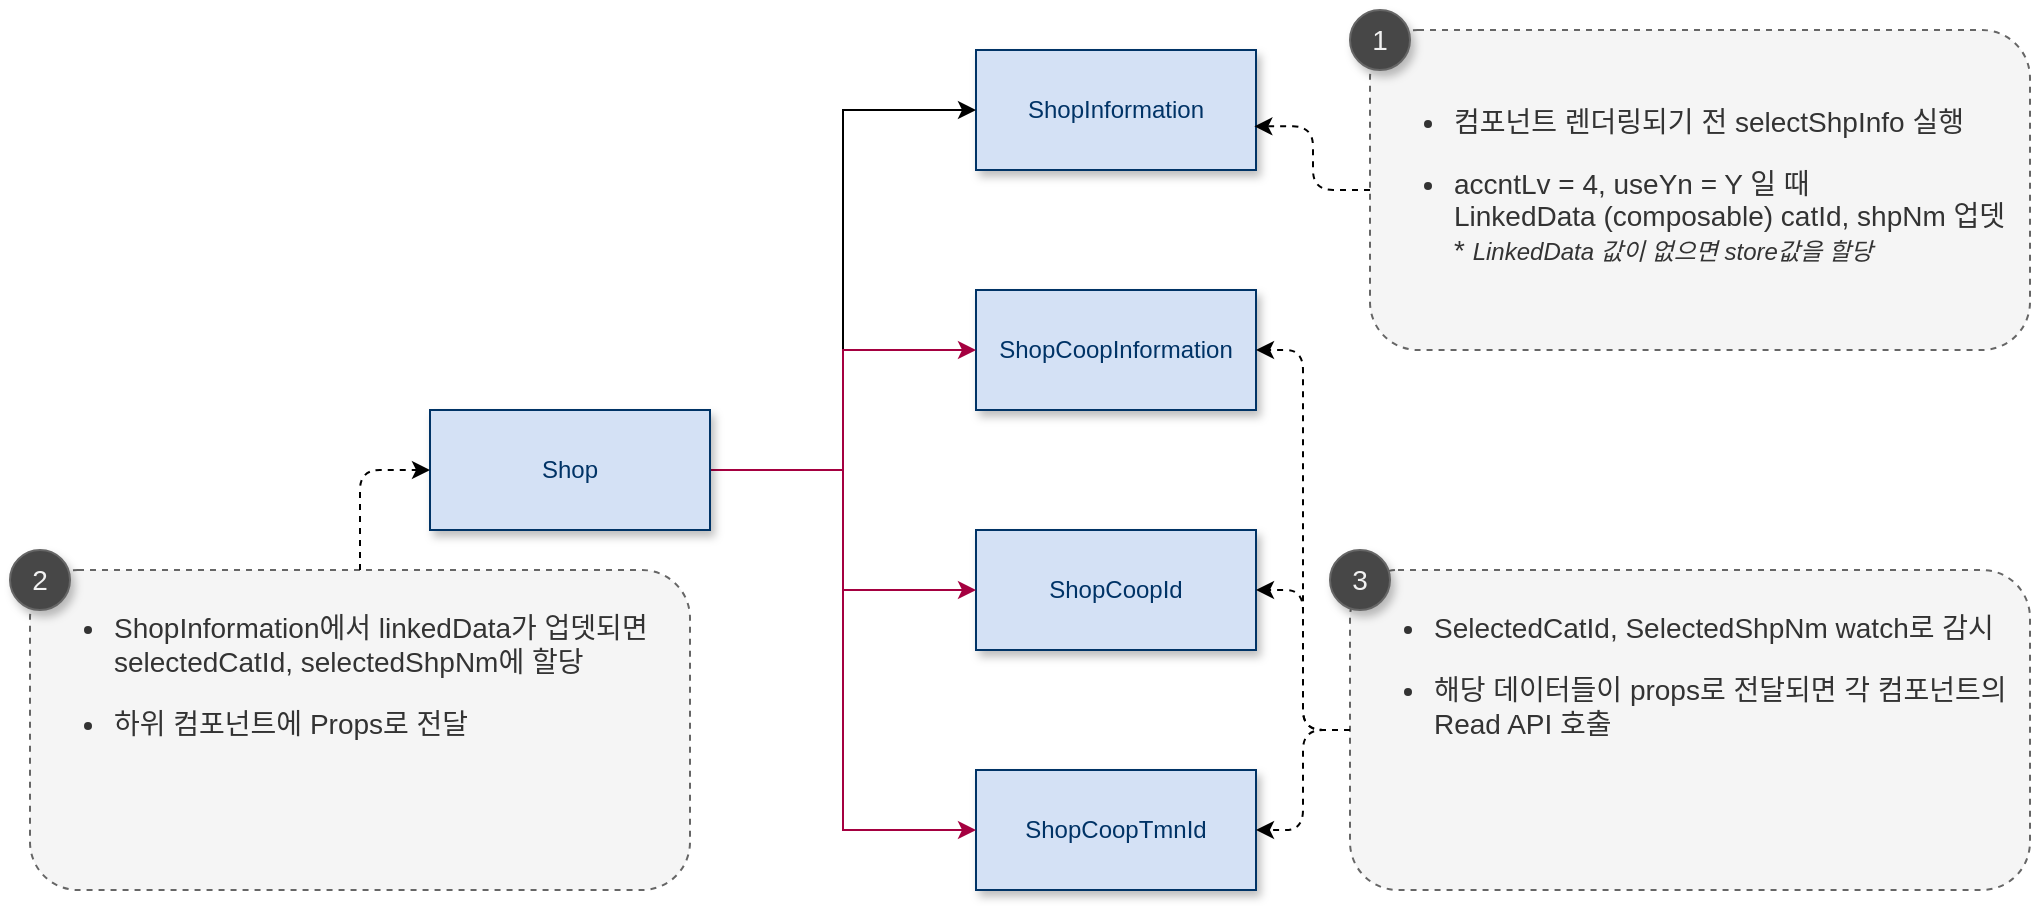 <mxfile version="20.8.20" type="github">
  <diagram name="Page-1" id="efa7a0a1-bf9b-a30e-e6df-94a7791c09e9">
    <mxGraphModel dx="2437" dy="1188" grid="1" gridSize="10" guides="1" tooltips="1" connect="1" arrows="1" fold="1" page="1" pageScale="1" pageWidth="291" pageHeight="413" background="none" math="0" shadow="0">
      <root>
        <mxCell id="0" />
        <mxCell id="1" parent="0" />
        <mxCell id="iPtnCmBG9jLl53JPYMb8-154" value="" style="group" vertex="1" connectable="0" parent="1">
          <mxGeometry x="-500" y="180" width="1010" height="440" as="geometry" />
        </mxCell>
        <mxCell id="iPtnCmBG9jLl53JPYMb8-116" value="ShopInformation" style="rounded=0;whiteSpace=wrap;html=1;fillColor=#D4E1F5;strokeColor=#003366;align=center;verticalAlign=middle;fontColor=#003366;shadow=1;flipH=1;flipV=1;" vertex="1" parent="iPtnCmBG9jLl53JPYMb8-154">
          <mxGeometry x="483" y="20" width="140" height="60" as="geometry" />
        </mxCell>
        <mxCell id="iPtnCmBG9jLl53JPYMb8-117" value="ShopCoopInformation" style="rounded=0;whiteSpace=wrap;html=1;fillColor=#D4E1F5;strokeColor=#003366;fontColor=#003366;shadow=1;flipH=1;flipV=1;" vertex="1" parent="iPtnCmBG9jLl53JPYMb8-154">
          <mxGeometry x="483" y="140" width="140" height="60" as="geometry" />
        </mxCell>
        <mxCell id="iPtnCmBG9jLl53JPYMb8-121" value="ShopCoopId" style="rounded=0;whiteSpace=wrap;html=1;fillColor=#D4E1F5;strokeColor=#003366;fontColor=#003366;shadow=1;flipH=1;flipV=1;" vertex="1" parent="iPtnCmBG9jLl53JPYMb8-154">
          <mxGeometry x="483" y="260" width="140" height="60" as="geometry" />
        </mxCell>
        <mxCell id="iPtnCmBG9jLl53JPYMb8-122" value="ShopCoopTmnId" style="rounded=0;whiteSpace=wrap;html=1;fillColor=#D4E1F5;strokeColor=#003366;fontColor=#003366;shadow=1;flipH=1;flipV=1;" vertex="1" parent="iPtnCmBG9jLl53JPYMb8-154">
          <mxGeometry x="483" y="380" width="140" height="60" as="geometry" />
        </mxCell>
        <mxCell id="iPtnCmBG9jLl53JPYMb8-125" style="edgeStyle=orthogonalEdgeStyle;rounded=0;orthogonalLoop=1;jettySize=auto;html=1;exitX=1;exitY=0.5;exitDx=0;exitDy=0;entryX=0;entryY=0.5;entryDx=0;entryDy=0;fontFamily=Helvetica;fontSize=12;fontColor=#003366;" edge="1" parent="iPtnCmBG9jLl53JPYMb8-154" source="iPtnCmBG9jLl53JPYMb8-124" target="iPtnCmBG9jLl53JPYMb8-116">
          <mxGeometry relative="1" as="geometry" />
        </mxCell>
        <mxCell id="iPtnCmBG9jLl53JPYMb8-126" style="edgeStyle=orthogonalEdgeStyle;rounded=0;orthogonalLoop=1;jettySize=auto;html=1;exitX=1;exitY=0.5;exitDx=0;exitDy=0;fontFamily=Helvetica;fontSize=12;fontColor=#003366;fillColor=#d80073;strokeColor=#A50040;" edge="1" parent="iPtnCmBG9jLl53JPYMb8-154" source="iPtnCmBG9jLl53JPYMb8-124" target="iPtnCmBG9jLl53JPYMb8-117">
          <mxGeometry relative="1" as="geometry" />
        </mxCell>
        <mxCell id="iPtnCmBG9jLl53JPYMb8-127" style="edgeStyle=orthogonalEdgeStyle;rounded=0;orthogonalLoop=1;jettySize=auto;html=1;exitX=1;exitY=0.5;exitDx=0;exitDy=0;fontFamily=Helvetica;fontSize=12;fontColor=#003366;fillColor=#d80073;strokeColor=#A50040;" edge="1" parent="iPtnCmBG9jLl53JPYMb8-154" source="iPtnCmBG9jLl53JPYMb8-124" target="iPtnCmBG9jLl53JPYMb8-121">
          <mxGeometry relative="1" as="geometry" />
        </mxCell>
        <mxCell id="iPtnCmBG9jLl53JPYMb8-128" style="edgeStyle=orthogonalEdgeStyle;rounded=0;orthogonalLoop=1;jettySize=auto;html=1;exitX=1;exitY=0.5;exitDx=0;exitDy=0;entryX=0;entryY=0.5;entryDx=0;entryDy=0;fontFamily=Helvetica;fontSize=12;fontColor=#003366;fillColor=#d80073;strokeColor=#A50040;" edge="1" parent="iPtnCmBG9jLl53JPYMb8-154" source="iPtnCmBG9jLl53JPYMb8-124" target="iPtnCmBG9jLl53JPYMb8-122">
          <mxGeometry relative="1" as="geometry" />
        </mxCell>
        <mxCell id="iPtnCmBG9jLl53JPYMb8-124" value="Shop" style="rounded=0;whiteSpace=wrap;html=1;fillColor=#D4E1F5;strokeColor=#003366;fontColor=#003366;shadow=1;" vertex="1" parent="iPtnCmBG9jLl53JPYMb8-154">
          <mxGeometry x="210" y="200" width="140" height="60" as="geometry" />
        </mxCell>
        <mxCell id="iPtnCmBG9jLl53JPYMb8-134" style="edgeStyle=orthogonalEdgeStyle;rounded=1;orthogonalLoop=1;jettySize=auto;html=1;exitX=0;exitY=0.5;exitDx=0;exitDy=0;entryX=0.006;entryY=0.364;entryDx=0;entryDy=0;entryPerimeter=0;fontFamily=Helvetica;fontSize=14;fontColor=#003366;dashed=1;" edge="1" parent="iPtnCmBG9jLl53JPYMb8-154" source="iPtnCmBG9jLl53JPYMb8-131" target="iPtnCmBG9jLl53JPYMb8-116">
          <mxGeometry relative="1" as="geometry" />
        </mxCell>
        <mxCell id="iPtnCmBG9jLl53JPYMb8-143" value="" style="group" vertex="1" connectable="0" parent="iPtnCmBG9jLl53JPYMb8-154">
          <mxGeometry x="670" width="340" height="170" as="geometry" />
        </mxCell>
        <mxCell id="iPtnCmBG9jLl53JPYMb8-131" value="&lt;font style=&quot;font-size: 14px;&quot;&gt;&lt;br&gt;&lt;ul&gt;&lt;li&gt;&lt;font style=&quot;font-size: 14px;&quot;&gt;컴포넌트 렌더링되기 전 selectShpInfo 실행&lt;/font&gt;&lt;/li&gt;&lt;/ul&gt;&lt;ul&gt;&lt;li&gt;&lt;font style=&quot;font-size: 14px;&quot;&gt;accntLv = 4, useYn = Y 일 때&amp;nbsp; &amp;nbsp; &amp;nbsp; &amp;nbsp; &amp;nbsp; &amp;nbsp; &lt;/font&gt;LinkedData (composable) catId, shpNm 업뎃*&amp;nbsp;&lt;i style=&quot;background-color: initial; border-color: var(--border-color); font-size: 12px;&quot;&gt;LinkedData&amp;nbsp;값이 없으면 store값을 할당&lt;/i&gt;&lt;/li&gt;&lt;/ul&gt;&lt;/font&gt;" style="text;html=1;align=left;verticalAlign=top;whiteSpace=wrap;rounded=1;fontSize=12;fontFamily=Helvetica;fillColor=#f5f5f5;fontColor=#333333;strokeColor=#666666;dashed=1;" vertex="1" parent="iPtnCmBG9jLl53JPYMb8-143">
          <mxGeometry x="10" y="10" width="330" height="160" as="geometry" />
        </mxCell>
        <mxCell id="iPtnCmBG9jLl53JPYMb8-142" value="1" style="ellipse;whiteSpace=wrap;html=1;shadow=1;strokeColor=#666666;fontFamily=Helvetica;fontSize=14;fontColor=#F2F2F2;fillColor=#474747;" vertex="1" parent="iPtnCmBG9jLl53JPYMb8-143">
          <mxGeometry width="30" height="30" as="geometry" />
        </mxCell>
        <mxCell id="iPtnCmBG9jLl53JPYMb8-144" value="" style="group" vertex="1" connectable="0" parent="iPtnCmBG9jLl53JPYMb8-154">
          <mxGeometry y="270" width="340" height="170" as="geometry" />
        </mxCell>
        <mxCell id="iPtnCmBG9jLl53JPYMb8-145" value="&lt;font style=&quot;font-size: 14px;&quot;&gt;&lt;ul&gt;&lt;li&gt;ShopInformation에서 linkedData가 업뎃되면 selectedCatId, selectedShpNm에 할당&lt;/li&gt;&lt;/ul&gt;&lt;ul&gt;&lt;li&gt;하위 컴포넌트에 Props로 전달&lt;/li&gt;&lt;/ul&gt;&lt;/font&gt;" style="text;html=1;align=left;verticalAlign=top;whiteSpace=wrap;rounded=1;fontSize=12;fontFamily=Helvetica;fillColor=#f5f5f5;fontColor=#333333;strokeColor=#666666;dashed=1;" vertex="1" parent="iPtnCmBG9jLl53JPYMb8-144">
          <mxGeometry x="10" y="10" width="330" height="160" as="geometry" />
        </mxCell>
        <mxCell id="iPtnCmBG9jLl53JPYMb8-146" value="2" style="ellipse;whiteSpace=wrap;html=1;shadow=1;strokeColor=#666666;fontFamily=Helvetica;fontSize=14;fontColor=#F2F2F2;fillColor=#474747;" vertex="1" parent="iPtnCmBG9jLl53JPYMb8-144">
          <mxGeometry width="30" height="30" as="geometry" />
        </mxCell>
        <mxCell id="iPtnCmBG9jLl53JPYMb8-147" style="edgeStyle=orthogonalEdgeStyle;rounded=1;orthogonalLoop=1;jettySize=auto;html=1;exitX=0.5;exitY=0;exitDx=0;exitDy=0;entryX=0;entryY=0.5;entryDx=0;entryDy=0;dashed=1;fontFamily=Helvetica;fontSize=14;fontColor=#F2F2F2;" edge="1" parent="iPtnCmBG9jLl53JPYMb8-154" source="iPtnCmBG9jLl53JPYMb8-145" target="iPtnCmBG9jLl53JPYMb8-124">
          <mxGeometry relative="1" as="geometry" />
        </mxCell>
        <mxCell id="iPtnCmBG9jLl53JPYMb8-148" value="" style="group" vertex="1" connectable="0" parent="iPtnCmBG9jLl53JPYMb8-154">
          <mxGeometry x="660" y="270" width="350" height="170" as="geometry" />
        </mxCell>
        <mxCell id="iPtnCmBG9jLl53JPYMb8-149" value="&lt;font style=&quot;font-size: 14px;&quot;&gt;&lt;ul&gt;&lt;li&gt;SelectedCatId, SelectedShpNm watch로 감시&lt;/li&gt;&lt;/ul&gt;&lt;ul&gt;&lt;li&gt;해당 데이터들이 props로 전달되면 각 컴포넌트의 Read API 호출&lt;/li&gt;&lt;/ul&gt;&lt;/font&gt;" style="text;html=1;align=left;verticalAlign=top;whiteSpace=wrap;rounded=1;fontSize=12;fontFamily=Helvetica;fillColor=#f5f5f5;fontColor=#333333;strokeColor=#666666;dashed=1;" vertex="1" parent="iPtnCmBG9jLl53JPYMb8-148">
          <mxGeometry x="10" y="10" width="340" height="160" as="geometry" />
        </mxCell>
        <mxCell id="iPtnCmBG9jLl53JPYMb8-150" value="3" style="ellipse;whiteSpace=wrap;html=1;shadow=1;strokeColor=#666666;fontFamily=Helvetica;fontSize=14;fontColor=#F2F2F2;fillColor=#474747;" vertex="1" parent="iPtnCmBG9jLl53JPYMb8-148">
          <mxGeometry width="30" height="30" as="geometry" />
        </mxCell>
        <mxCell id="iPtnCmBG9jLl53JPYMb8-151" style="edgeStyle=orthogonalEdgeStyle;rounded=1;orthogonalLoop=1;jettySize=auto;html=1;entryX=1;entryY=0.5;entryDx=0;entryDy=0;dashed=1;fontFamily=Helvetica;fontSize=14;fontColor=#171819;" edge="1" parent="iPtnCmBG9jLl53JPYMb8-154" source="iPtnCmBG9jLl53JPYMb8-149" target="iPtnCmBG9jLl53JPYMb8-117">
          <mxGeometry relative="1" as="geometry" />
        </mxCell>
        <mxCell id="iPtnCmBG9jLl53JPYMb8-152" style="edgeStyle=orthogonalEdgeStyle;rounded=1;orthogonalLoop=1;jettySize=auto;html=1;entryX=1;entryY=0.5;entryDx=0;entryDy=0;dashed=1;fontFamily=Helvetica;fontSize=14;fontColor=#171819;" edge="1" parent="iPtnCmBG9jLl53JPYMb8-154" source="iPtnCmBG9jLl53JPYMb8-149" target="iPtnCmBG9jLl53JPYMb8-121">
          <mxGeometry relative="1" as="geometry" />
        </mxCell>
        <mxCell id="iPtnCmBG9jLl53JPYMb8-153" style="edgeStyle=orthogonalEdgeStyle;rounded=1;orthogonalLoop=1;jettySize=auto;html=1;dashed=1;fontFamily=Helvetica;fontSize=14;fontColor=#171819;" edge="1" parent="iPtnCmBG9jLl53JPYMb8-154" source="iPtnCmBG9jLl53JPYMb8-149" target="iPtnCmBG9jLl53JPYMb8-122">
          <mxGeometry relative="1" as="geometry" />
        </mxCell>
      </root>
    </mxGraphModel>
  </diagram>
</mxfile>
